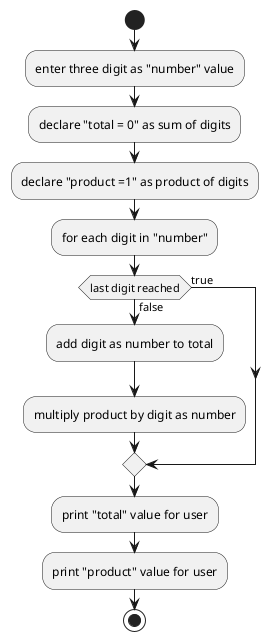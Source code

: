 @startuml
'https://plantuml.com/activity-diagram-beta

start
:enter three digit as "number" value;
:declare "total = 0" as sum of digits;
:declare "product =1" as product of digits;
:for each digit in "number";
if (last digit reached) then (false)
  :add digit as number to total;
  :multiply product by digit as number;
else (true)
endif
:print "total" value for user;
:print "product" value for user;
stop

@enduml

